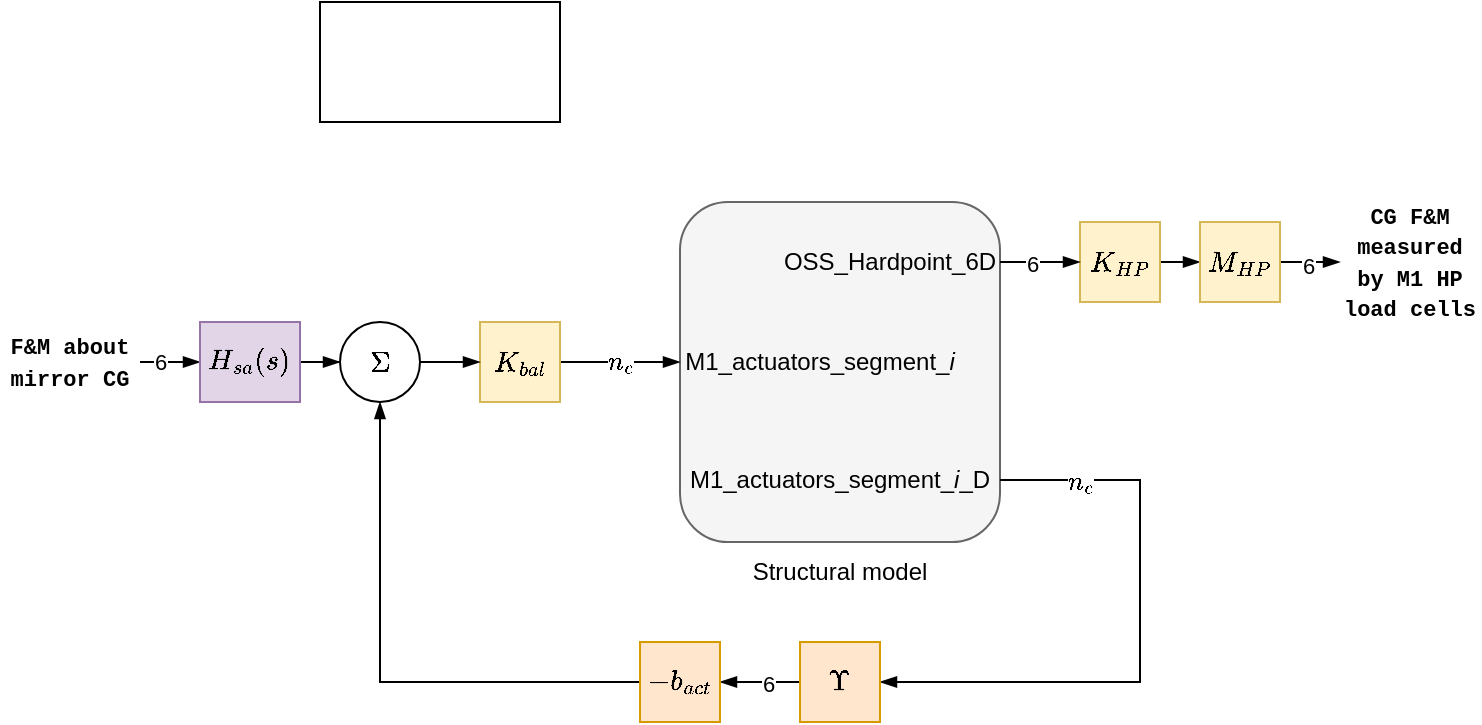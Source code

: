 <mxfile version="24.1.0" type="device">
  <diagram name="Page-1" id="Cwi6y-IKhqqpwgfZEGx3">
    <mxGraphModel dx="780" dy="560" grid="1" gridSize="10" guides="1" tooltips="1" connect="1" arrows="1" fold="1" page="1" pageScale="1" pageWidth="1169" pageHeight="827" math="1" shadow="0">
      <root>
        <mxCell id="0" />
        <mxCell id="1" parent="0" />
        <mxCell id="M_Ruttc2U4g7WnWIcz_3-1" value="" style="rounded=1;whiteSpace=wrap;html=1;fillColor=#f5f5f5;fontColor=#333333;strokeColor=#666666;" parent="1" vertex="1">
          <mxGeometry x="600" y="260" width="160" height="170" as="geometry" />
        </mxCell>
        <mxCell id="M_Ruttc2U4g7WnWIcz_3-4" style="edgeStyle=orthogonalEdgeStyle;rounded=0;orthogonalLoop=1;jettySize=auto;html=1;exitX=1;exitY=0.5;exitDx=0;exitDy=0;entryX=1;entryY=0.5;entryDx=0;entryDy=0;endArrow=blockThin;endFill=1;" parent="1" source="M_Ruttc2U4g7WnWIcz_3-2" target="M_Ruttc2U4g7WnWIcz_3-3" edge="1">
          <mxGeometry relative="1" as="geometry">
            <Array as="points">
              <mxPoint x="830" y="399" />
              <mxPoint x="830" y="500" />
            </Array>
          </mxGeometry>
        </mxCell>
        <mxCell id="flHierWhPEfJaZtFqq7f-2" value="$$n_c$$" style="edgeLabel;html=1;align=center;verticalAlign=middle;resizable=0;points=[];" vertex="1" connectable="0" parent="M_Ruttc2U4g7WnWIcz_3-4">
          <mxGeometry x="-0.734" y="-1" relative="1" as="geometry">
            <mxPoint as="offset" />
          </mxGeometry>
        </mxCell>
        <mxCell id="M_Ruttc2U4g7WnWIcz_3-2" value="M1_actuators_segment_&lt;i&gt;i&lt;/i&gt;_D" style="text;html=1;align=center;verticalAlign=middle;whiteSpace=wrap;rounded=0;" parent="1" vertex="1">
          <mxGeometry x="600" y="384" width="160" height="30" as="geometry" />
        </mxCell>
        <mxCell id="M_Ruttc2U4g7WnWIcz_3-6" style="edgeStyle=orthogonalEdgeStyle;rounded=0;orthogonalLoop=1;jettySize=auto;html=1;exitX=0;exitY=0.5;exitDx=0;exitDy=0;entryX=1;entryY=0.5;entryDx=0;entryDy=0;endArrow=blockThin;endFill=1;" parent="1" source="M_Ruttc2U4g7WnWIcz_3-3" target="M_Ruttc2U4g7WnWIcz_3-5" edge="1">
          <mxGeometry relative="1" as="geometry" />
        </mxCell>
        <mxCell id="flHierWhPEfJaZtFqq7f-3" value="6" style="edgeLabel;html=1;align=center;verticalAlign=middle;resizable=0;points=[];" vertex="1" connectable="0" parent="M_Ruttc2U4g7WnWIcz_3-6">
          <mxGeometry x="-0.2" y="1" relative="1" as="geometry">
            <mxPoint as="offset" />
          </mxGeometry>
        </mxCell>
        <mxCell id="M_Ruttc2U4g7WnWIcz_3-3" value="$$\Upsilon$$" style="rounded=0;whiteSpace=wrap;html=1;fillColor=#ffe6cc;strokeColor=#d79b00;" parent="1" vertex="1">
          <mxGeometry x="660" y="480" width="40" height="40" as="geometry" />
        </mxCell>
        <mxCell id="M_Ruttc2U4g7WnWIcz_3-13" style="edgeStyle=orthogonalEdgeStyle;rounded=0;orthogonalLoop=1;jettySize=auto;html=1;exitX=0;exitY=0.5;exitDx=0;exitDy=0;entryX=0.5;entryY=1;entryDx=0;entryDy=0;endArrow=blockThin;endFill=1;" parent="1" source="M_Ruttc2U4g7WnWIcz_3-5" target="M_Ruttc2U4g7WnWIcz_3-11" edge="1">
          <mxGeometry relative="1" as="geometry" />
        </mxCell>
        <mxCell id="M_Ruttc2U4g7WnWIcz_3-5" value="$$-b_{act}$$" style="rounded=0;whiteSpace=wrap;html=1;fillColor=#ffe6cc;strokeColor=#d79b00;" parent="1" vertex="1">
          <mxGeometry x="580" y="480" width="40" height="40" as="geometry" />
        </mxCell>
        <mxCell id="M_Ruttc2U4g7WnWIcz_3-10" value="$$n_c$$" style="edgeStyle=orthogonalEdgeStyle;rounded=0;orthogonalLoop=1;jettySize=auto;html=1;exitX=1;exitY=0.5;exitDx=0;exitDy=0;entryX=0;entryY=0.5;entryDx=0;entryDy=0;endArrow=blockThin;endFill=1;" parent="1" source="M_Ruttc2U4g7WnWIcz_3-7" target="M_Ruttc2U4g7WnWIcz_3-9" edge="1">
          <mxGeometry relative="1" as="geometry" />
        </mxCell>
        <mxCell id="M_Ruttc2U4g7WnWIcz_3-7" value="$$K_{bal}$$" style="rounded=0;whiteSpace=wrap;html=1;fillColor=#fff2cc;strokeColor=#d6b656;" parent="1" vertex="1">
          <mxGeometry x="500" y="320" width="40" height="40" as="geometry" />
        </mxCell>
        <mxCell id="M_Ruttc2U4g7WnWIcz_3-9" value="M1_actuators_segment_&lt;i&gt;i&lt;/i&gt;" style="text;html=1;align=center;verticalAlign=middle;whiteSpace=wrap;rounded=0;" parent="1" vertex="1">
          <mxGeometry x="600" y="325" width="140" height="30" as="geometry" />
        </mxCell>
        <mxCell id="M_Ruttc2U4g7WnWIcz_3-12" style="edgeStyle=orthogonalEdgeStyle;rounded=0;orthogonalLoop=1;jettySize=auto;html=1;exitX=1;exitY=0.5;exitDx=0;exitDy=0;entryX=0;entryY=0.5;entryDx=0;entryDy=0;endArrow=blockThin;endFill=1;" parent="1" source="M_Ruttc2U4g7WnWIcz_3-11" target="M_Ruttc2U4g7WnWIcz_3-7" edge="1">
          <mxGeometry relative="1" as="geometry" />
        </mxCell>
        <mxCell id="M_Ruttc2U4g7WnWIcz_3-11" value="$$\Sigma$$" style="ellipse;whiteSpace=wrap;html=1;aspect=fixed;" parent="1" vertex="1">
          <mxGeometry x="430" y="320" width="40" height="40" as="geometry" />
        </mxCell>
        <mxCell id="M_Ruttc2U4g7WnWIcz_3-15" style="edgeStyle=orthogonalEdgeStyle;rounded=0;orthogonalLoop=1;jettySize=auto;html=1;entryX=0;entryY=0.5;entryDx=0;entryDy=0;endArrow=blockThin;endFill=1;exitX=1;exitY=0.5;exitDx=0;exitDy=0;" parent="1" target="Gdj31UfRc11r4FqI_nYr-1" edge="1" source="flHierWhPEfJaZtFqq7f-8">
          <mxGeometry relative="1" as="geometry">
            <mxPoint x="330" y="340" as="sourcePoint" />
            <Array as="points">
              <mxPoint x="330" y="340" />
            </Array>
            <mxPoint x="420" y="300" as="targetPoint" />
          </mxGeometry>
        </mxCell>
        <mxCell id="flHierWhPEfJaZtFqq7f-4" value="6" style="edgeLabel;html=1;align=center;verticalAlign=middle;resizable=0;points=[];" vertex="1" connectable="0" parent="M_Ruttc2U4g7WnWIcz_3-15">
          <mxGeometry x="0.314" relative="1" as="geometry">
            <mxPoint x="-10" as="offset" />
          </mxGeometry>
        </mxCell>
        <mxCell id="M_Ruttc2U4g7WnWIcz_3-20" style="edgeStyle=orthogonalEdgeStyle;rounded=0;orthogonalLoop=1;jettySize=auto;html=1;exitX=1;exitY=0.5;exitDx=0;exitDy=0;entryX=0;entryY=0.5;entryDx=0;entryDy=0;endArrow=blockThin;endFill=1;" parent="1" source="M_Ruttc2U4g7WnWIcz_3-16" target="M_Ruttc2U4g7WnWIcz_3-18" edge="1">
          <mxGeometry relative="1" as="geometry" />
        </mxCell>
        <mxCell id="M_Ruttc2U4g7WnWIcz_3-16" value="$$K_{HP}$$" style="rounded=0;whiteSpace=wrap;html=1;fillColor=#fff2cc;strokeColor=#d6b656;" parent="1" vertex="1">
          <mxGeometry x="800" y="270" width="40" height="40" as="geometry" />
        </mxCell>
        <mxCell id="M_Ruttc2U4g7WnWIcz_3-19" style="edgeStyle=orthogonalEdgeStyle;rounded=0;orthogonalLoop=1;jettySize=auto;html=1;exitX=1;exitY=0.5;exitDx=0;exitDy=0;entryX=0;entryY=0.5;entryDx=0;entryDy=0;endArrow=blockThin;endFill=1;" parent="1" source="M_Ruttc2U4g7WnWIcz_3-17" target="M_Ruttc2U4g7WnWIcz_3-16" edge="1">
          <mxGeometry relative="1" as="geometry" />
        </mxCell>
        <mxCell id="flHierWhPEfJaZtFqq7f-5" value="6" style="edgeLabel;html=1;align=center;verticalAlign=middle;resizable=0;points=[];" vertex="1" connectable="0" parent="M_Ruttc2U4g7WnWIcz_3-19">
          <mxGeometry x="-0.2" y="-1" relative="1" as="geometry">
            <mxPoint as="offset" />
          </mxGeometry>
        </mxCell>
        <mxCell id="M_Ruttc2U4g7WnWIcz_3-17" value="OSS_Hardpoint_6D" style="text;html=1;align=center;verticalAlign=middle;whiteSpace=wrap;rounded=0;" parent="1" vertex="1">
          <mxGeometry x="650" y="275" width="110" height="30" as="geometry" />
        </mxCell>
        <mxCell id="M_Ruttc2U4g7WnWIcz_3-21" style="edgeStyle=orthogonalEdgeStyle;rounded=0;orthogonalLoop=1;jettySize=auto;html=1;exitX=1;exitY=0.5;exitDx=0;exitDy=0;endArrow=blockThin;endFill=1;entryX=0;entryY=0.5;entryDx=0;entryDy=0;" parent="1" source="M_Ruttc2U4g7WnWIcz_3-18" edge="1" target="flHierWhPEfJaZtFqq7f-9">
          <mxGeometry relative="1" as="geometry">
            <mxPoint x="970" y="290" as="targetPoint" />
          </mxGeometry>
        </mxCell>
        <mxCell id="flHierWhPEfJaZtFqq7f-6" value="6" style="edgeLabel;html=1;align=center;verticalAlign=middle;resizable=0;points=[];" vertex="1" connectable="0" parent="M_Ruttc2U4g7WnWIcz_3-21">
          <mxGeometry x="-0.089" y="-2" relative="1" as="geometry">
            <mxPoint as="offset" />
          </mxGeometry>
        </mxCell>
        <mxCell id="M_Ruttc2U4g7WnWIcz_3-18" value="$$M_{HP}$$" style="rounded=0;whiteSpace=wrap;html=1;fillColor=#fff2cc;strokeColor=#d6b656;" parent="1" vertex="1">
          <mxGeometry x="860" y="270" width="40" height="40" as="geometry" />
        </mxCell>
        <mxCell id="Gdj31UfRc11r4FqI_nYr-2" value="" style="edgeStyle=orthogonalEdgeStyle;rounded=0;orthogonalLoop=1;jettySize=auto;html=1;endArrow=blockThin;endFill=1;" parent="1" source="Gdj31UfRc11r4FqI_nYr-1" target="M_Ruttc2U4g7WnWIcz_3-11" edge="1">
          <mxGeometry relative="1" as="geometry" />
        </mxCell>
        <mxCell id="Gdj31UfRc11r4FqI_nYr-1" value="$$H_{sa}(s)$$" style="rounded=0;whiteSpace=wrap;html=1;fillColor=#e1d5e7;strokeColor=#9673a6;" parent="1" vertex="1">
          <mxGeometry x="360" y="320" width="50" height="40" as="geometry" />
        </mxCell>
        <mxCell id="flHierWhPEfJaZtFqq7f-7" value="Structural model" style="text;html=1;align=center;verticalAlign=middle;whiteSpace=wrap;rounded=0;" vertex="1" parent="1">
          <mxGeometry x="630" y="430" width="100" height="30" as="geometry" />
        </mxCell>
        <mxCell id="flHierWhPEfJaZtFqq7f-8" value="&lt;font size=&quot;1&quot; face=&quot;Courier New&quot;&gt;&lt;b style=&quot;font-size: 11px;&quot;&gt;F&amp;amp;M about mirror CG&lt;/b&gt;&lt;/font&gt;" style="text;html=1;align=center;verticalAlign=middle;whiteSpace=wrap;rounded=0;" vertex="1" parent="1">
          <mxGeometry x="260" y="315" width="70" height="50" as="geometry" />
        </mxCell>
        <mxCell id="flHierWhPEfJaZtFqq7f-9" value="&lt;b style=&quot;font-family: &amp;quot;Courier New&amp;quot;; font-size: 11px;&quot;&gt;CG&amp;nbsp;&lt;/b&gt;&lt;font size=&quot;1&quot; face=&quot;Courier New&quot;&gt;&lt;b style=&quot;font-size: 11px;&quot;&gt;F&amp;amp;M measured by M1 HP load cells&lt;/b&gt;&lt;/font&gt;" style="text;html=1;align=center;verticalAlign=middle;whiteSpace=wrap;rounded=0;" vertex="1" parent="1">
          <mxGeometry x="930" y="265" width="70" height="50" as="geometry" />
        </mxCell>
        <mxCell id="flHierWhPEfJaZtFqq7f-11" value="" style="rounded=0;whiteSpace=wrap;html=1;" vertex="1" parent="1">
          <mxGeometry x="420" y="160" width="120" height="60" as="geometry" />
        </mxCell>
      </root>
    </mxGraphModel>
  </diagram>
</mxfile>
